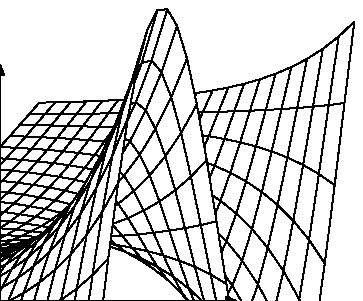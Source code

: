 numeric pi; 
pi := 3.1415962;
vardef exp primary x = ((mexp 256)**x) enddef;
vardef sin primary x = (sind(x*180/pi)) enddef;
vardef cos primary x = (cosd(x*180/pi)) enddef;


u := 1cm;

beginfig(1);


numeric r[][];
pair a[][];

xmin := -2; 
xmax := 2;
ymin := -5;
ymax := 5;
Mx := 20;
My := 40;
dx := (xmax-xmin)/Mx;
dy := (ymax-ymin)/My;
numeric e, ree, imm;


for i=0 upto Mx:
e := exp( xmin + i*dx );
for j=0 upto My:
ree := cos( ymin + j*dy );
imm := sin( ymin + j*dy );
r[i][j] := e*ree;
a[i][j] := ( xmin+i*dx-0.5*( ymin+j*dy), 0.5*r[i][j]-0.5*( ymin+j*dy ) )*u;
%draw a[i][j] withpen pencircle scaled 4; 
endfor
endfor

for i=0 upto Mx-1:
for j=0 upto My-2:
fill a[i][j]--a[i+1][j]--a[i+1][j+1]--a[i][j+1]--cycle withcolor white;
draw a[i][j]--a[i+1][j]--a[i+1][j+1]--a[i][j+1]--cycle withpen pencircle scaled 0.5pt;
endfor
endfor

drawarrow (0,0)--(3u,0);
drawarrow (0,0)--(0,3u);
drawarrow (0,0)--(-1.5,-1.5)*u;



endfig;
end